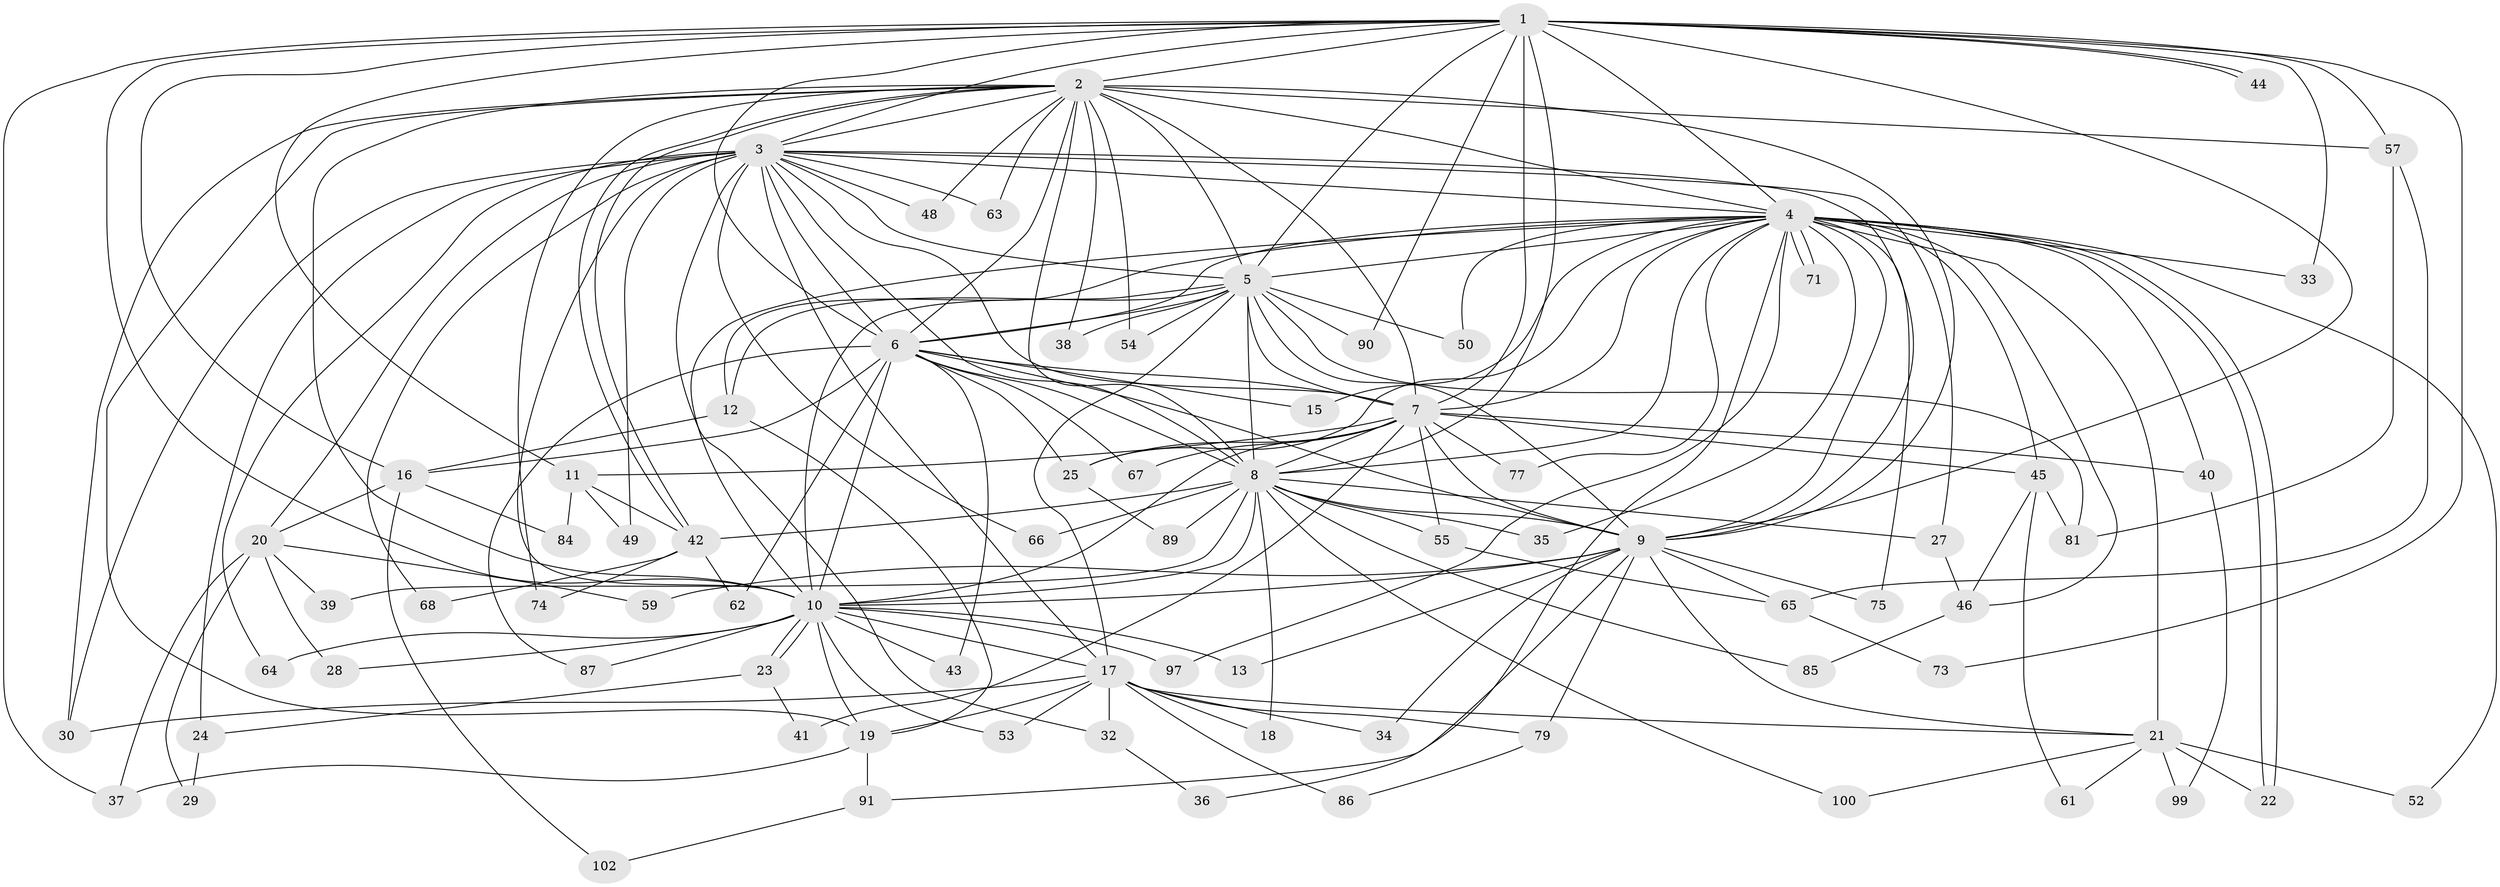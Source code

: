 // Generated by graph-tools (version 1.1) at 2025/23/03/03/25 07:23:45]
// undirected, 78 vertices, 195 edges
graph export_dot {
graph [start="1"]
  node [color=gray90,style=filled];
  1 [super="+26"];
  2 [super="+47"];
  3 [super="+103"];
  4 [super="+72"];
  5 [super="+56"];
  6 [super="+93"];
  7 [super="+31"];
  8 [super="+78"];
  9 [super="+14"];
  10 [super="+60"];
  11 [super="+70"];
  12 [super="+80"];
  13;
  15;
  16 [super="+76"];
  17 [super="+69"];
  18;
  19 [super="+51"];
  20;
  21 [super="+98"];
  22 [super="+96"];
  23;
  24;
  25;
  27;
  28;
  29;
  30 [super="+94"];
  32;
  33;
  34;
  35 [super="+82"];
  36;
  37;
  38;
  39;
  40;
  41 [super="+92"];
  42 [super="+83"];
  43;
  44;
  45;
  46 [super="+58"];
  48;
  49;
  50;
  52;
  53;
  54;
  55;
  57;
  59;
  61;
  62;
  63;
  64;
  65 [super="+88"];
  66;
  67;
  68;
  71;
  73;
  74;
  75;
  77;
  79 [super="+101"];
  81 [super="+95"];
  84;
  85;
  86;
  87;
  89;
  90;
  91;
  97;
  99;
  100;
  102;
  1 -- 2;
  1 -- 3;
  1 -- 4;
  1 -- 5;
  1 -- 6;
  1 -- 7 [weight=2];
  1 -- 8;
  1 -- 9;
  1 -- 10;
  1 -- 11;
  1 -- 16;
  1 -- 33;
  1 -- 37;
  1 -- 44;
  1 -- 44;
  1 -- 57;
  1 -- 73;
  1 -- 90;
  2 -- 3;
  2 -- 4;
  2 -- 5;
  2 -- 6;
  2 -- 7 [weight=2];
  2 -- 8 [weight=2];
  2 -- 9;
  2 -- 10;
  2 -- 19;
  2 -- 30;
  2 -- 38;
  2 -- 42;
  2 -- 42;
  2 -- 48;
  2 -- 54;
  2 -- 63;
  2 -- 57;
  2 -- 74;
  3 -- 4;
  3 -- 5;
  3 -- 6;
  3 -- 7;
  3 -- 8;
  3 -- 9;
  3 -- 10 [weight=2];
  3 -- 17;
  3 -- 20;
  3 -- 24;
  3 -- 27;
  3 -- 30;
  3 -- 32;
  3 -- 48;
  3 -- 49;
  3 -- 63;
  3 -- 64;
  3 -- 66;
  3 -- 68;
  4 -- 5;
  4 -- 6;
  4 -- 7;
  4 -- 8;
  4 -- 9;
  4 -- 10;
  4 -- 12;
  4 -- 15;
  4 -- 21 [weight=2];
  4 -- 22;
  4 -- 22;
  4 -- 25;
  4 -- 33;
  4 -- 35 [weight=2];
  4 -- 36;
  4 -- 40;
  4 -- 45;
  4 -- 46;
  4 -- 50;
  4 -- 52;
  4 -- 71;
  4 -- 71;
  4 -- 75;
  4 -- 77;
  4 -- 97;
  5 -- 6;
  5 -- 7;
  5 -- 8;
  5 -- 9 [weight=2];
  5 -- 10 [weight=2];
  5 -- 12;
  5 -- 38;
  5 -- 50;
  5 -- 54;
  5 -- 81;
  5 -- 90;
  5 -- 17;
  6 -- 7;
  6 -- 8;
  6 -- 9;
  6 -- 10;
  6 -- 15;
  6 -- 16;
  6 -- 43;
  6 -- 62;
  6 -- 67;
  6 -- 87;
  6 -- 25;
  7 -- 8;
  7 -- 9;
  7 -- 10;
  7 -- 11;
  7 -- 25;
  7 -- 40;
  7 -- 41 [weight=2];
  7 -- 45;
  7 -- 55;
  7 -- 67;
  7 -- 77;
  8 -- 9;
  8 -- 10;
  8 -- 18;
  8 -- 27;
  8 -- 35;
  8 -- 39;
  8 -- 55;
  8 -- 66;
  8 -- 85;
  8 -- 89;
  8 -- 42;
  8 -- 100;
  9 -- 10;
  9 -- 13;
  9 -- 21;
  9 -- 34;
  9 -- 59;
  9 -- 65;
  9 -- 75;
  9 -- 91;
  9 -- 79 [weight=2];
  10 -- 13;
  10 -- 17;
  10 -- 19;
  10 -- 23;
  10 -- 23;
  10 -- 28;
  10 -- 43;
  10 -- 53;
  10 -- 64;
  10 -- 87;
  10 -- 97;
  11 -- 49;
  11 -- 42;
  11 -- 84;
  12 -- 19;
  12 -- 16;
  16 -- 20;
  16 -- 102;
  16 -- 84;
  17 -- 18;
  17 -- 32;
  17 -- 34;
  17 -- 53;
  17 -- 79;
  17 -- 86;
  17 -- 30;
  17 -- 19;
  17 -- 21;
  19 -- 91;
  19 -- 37;
  20 -- 28;
  20 -- 29;
  20 -- 37;
  20 -- 39;
  20 -- 59;
  21 -- 52;
  21 -- 61;
  21 -- 99;
  21 -- 100;
  21 -- 22;
  23 -- 24;
  23 -- 41;
  24 -- 29;
  25 -- 89;
  27 -- 46;
  32 -- 36;
  40 -- 99;
  42 -- 62;
  42 -- 68;
  42 -- 74;
  45 -- 61;
  45 -- 46;
  45 -- 81;
  46 -- 85;
  55 -- 65;
  57 -- 81;
  57 -- 65;
  65 -- 73;
  79 -- 86;
  91 -- 102;
}
